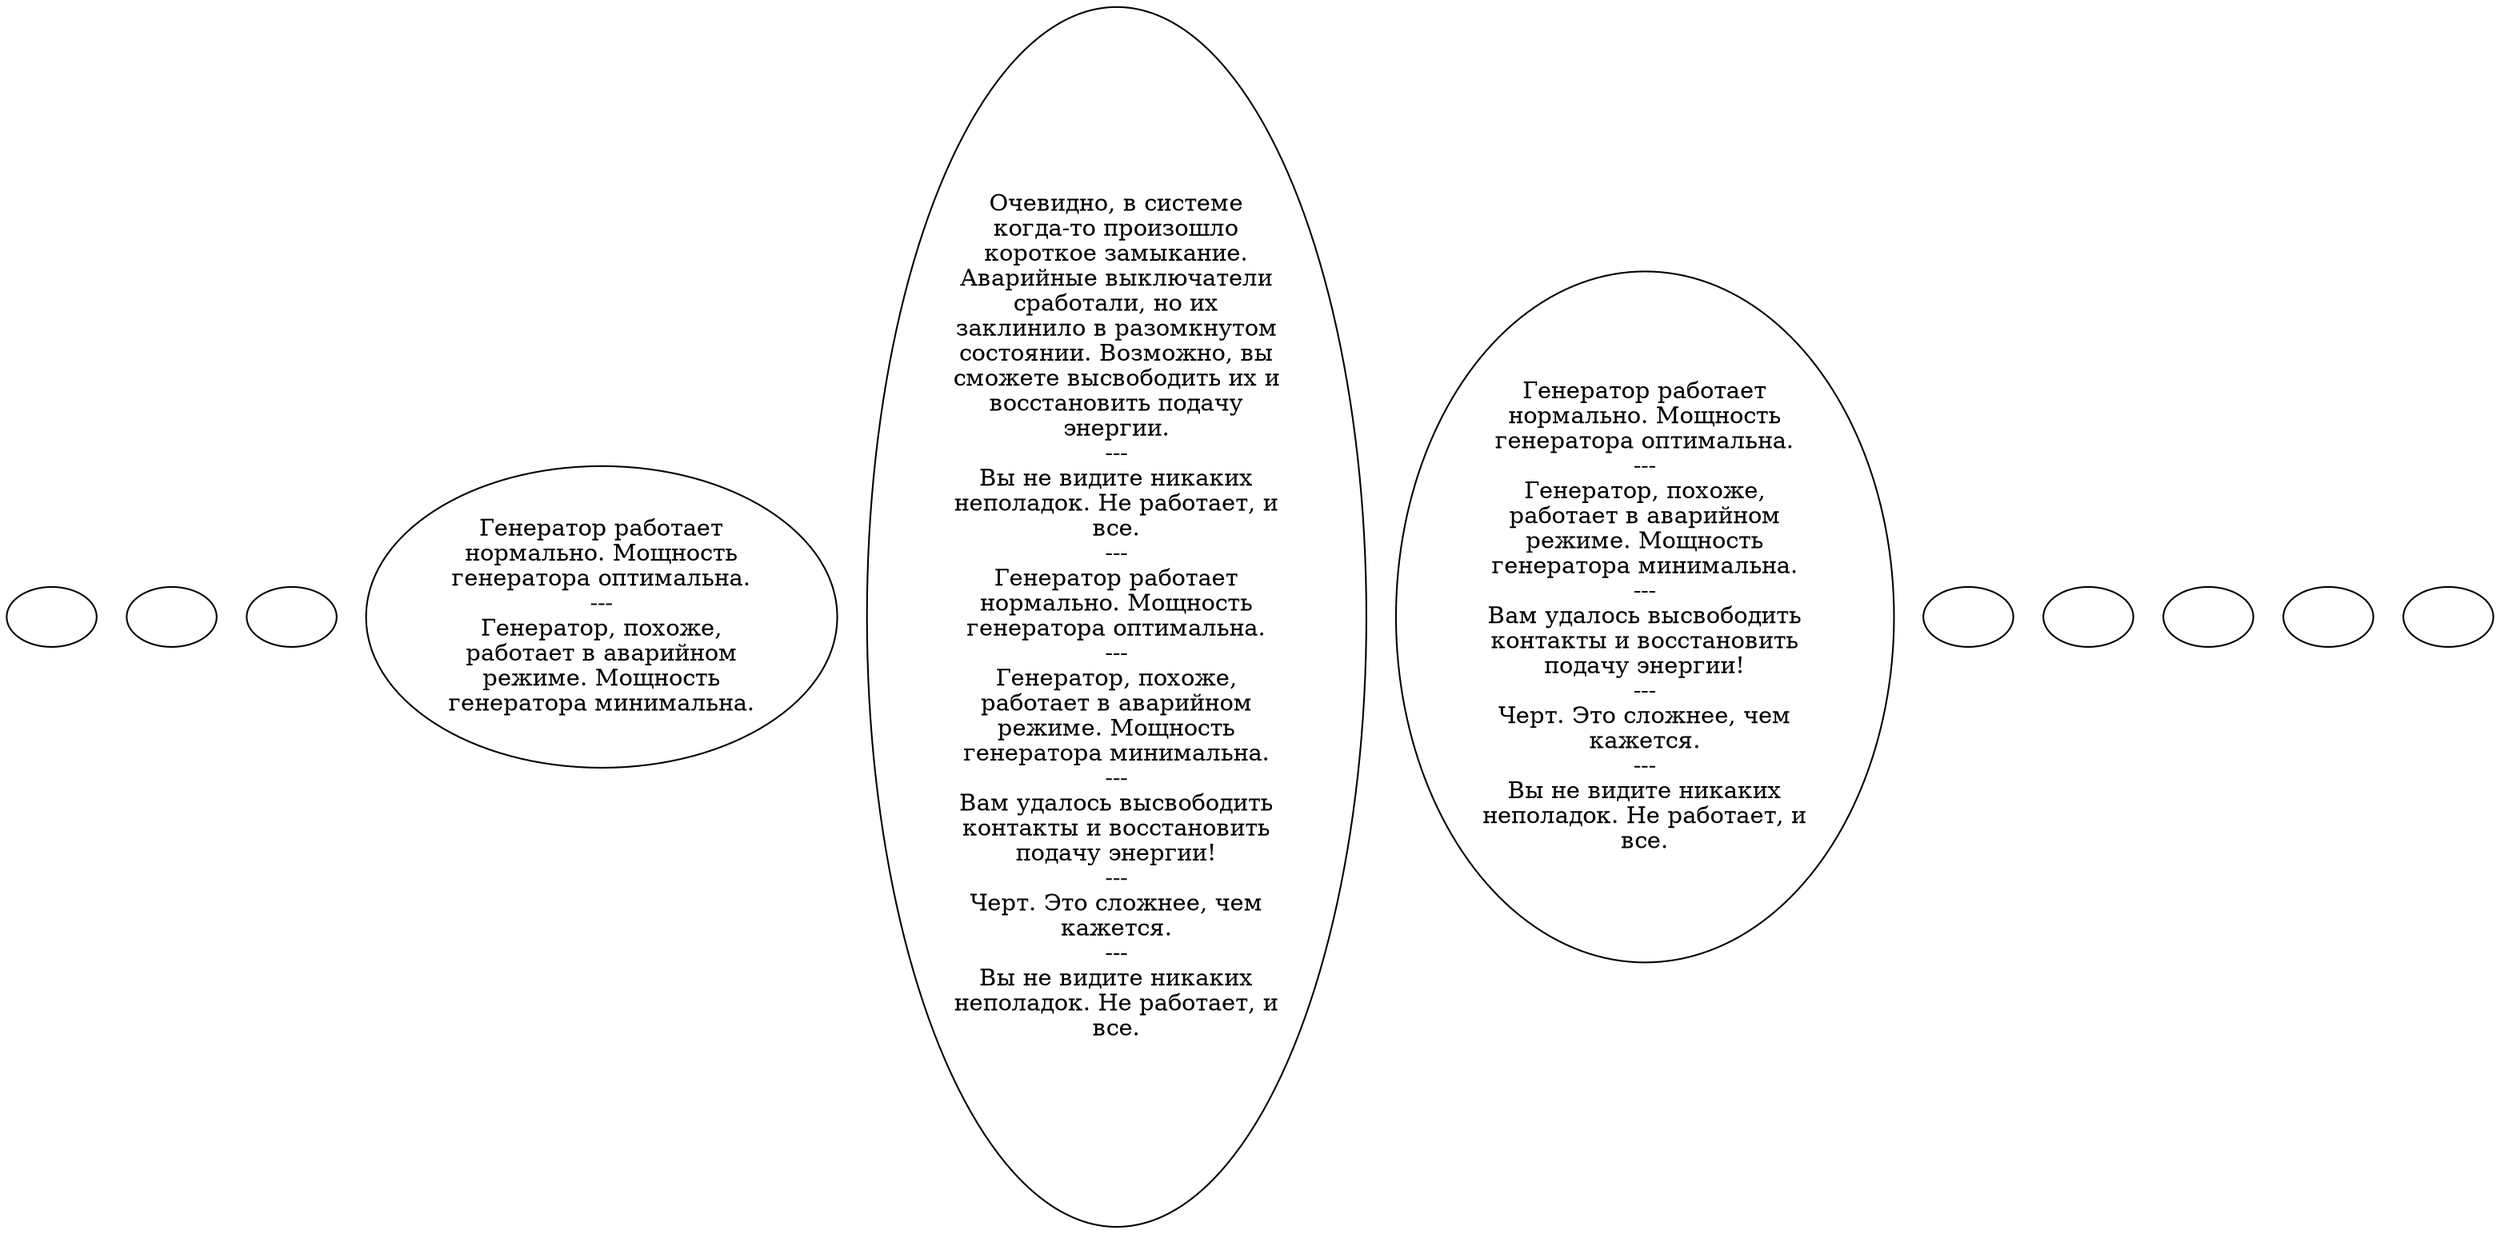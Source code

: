 digraph bspower {
  "start" [style=filled       fillcolor="#FFFFFF"       color="#000000"]
  "start" [label=""]
  "use_p_proc" [style=filled       fillcolor="#FFFFFF"       color="#000000"]
  "use_p_proc" [label=""]
  "look_at_p_proc" [style=filled       fillcolor="#FFFFFF"       color="#000000"]
  "look_at_p_proc" [label=""]
  "description_p_proc" [style=filled       fillcolor="#FFFFFF"       color="#000000"]
  "description_p_proc" [label="Генератор работает\nнормально. Мощность\nгенератора оптимальна.\n---\nГенератор, похоже,\nработает в аварийном\nрежиме. Мощность\nгенератора минимальна."]
  "use_skill_on_p_proc" [style=filled       fillcolor="#FFFFFF"       color="#000000"]
  "use_skill_on_p_proc" [label="Очевидно, в системе\nкогда-то произошло\nкороткое замыкание.\nАварийные выключатели\nсработали, но их\nзаклинило в разомкнутом\nсостоянии. Возможно, вы\nсможете высвободить их и\nвосстановить подачу\nэнергии.\n---\nВы не видите никаких\nнеполадок. Не работает, и\nвсе.\n---\nГенератор работает\nнормально. Мощность\nгенератора оптимальна.\n---\nГенератор, похоже,\nработает в аварийном\nрежиме. Мощность\nгенератора минимальна.\n---\nВам удалось высвободить\nконтакты и восстановить\nподачу энергии!\n---\nЧерт. Это сложнее, чем\nкажется.\n---\nВы не видите никаких\nнеполадок. Не работает, и\nвсе."]
  "use_obj_on_p_proc" [style=filled       fillcolor="#FFFFFF"       color="#000000"]
  "use_obj_on_p_proc" [label="Генератор работает\nнормально. Мощность\nгенератора оптимальна.\n---\nГенератор, похоже,\nработает в аварийном\nрежиме. Мощность\nгенератора минимальна.\n---\nВам удалось высвободить\nконтакты и восстановить\nподачу энергии!\n---\nЧерт. Это сложнее, чем\nкажется.\n---\nВы не видите никаких\nнеполадок. Не работает, и\nвсе."]
  "damage_p_proc" [style=filled       fillcolor="#FFFFFF"       color="#000000"]
  "damage_p_proc" [label=""]
  "map_enter_p_proc" [style=filled       fillcolor="#FFFFFF"       color="#000000"]
  "map_enter_p_proc" [label=""]
  "map_update_p_proc" [style=filled       fillcolor="#FFFFFF"       color="#000000"]
  "map_update_p_proc" [label=""]
  "talk_p_proc" [style=filled       fillcolor="#FFFFFF"       color="#000000"]
  "talk_p_proc" [label=""]
  "timed_event_p_proc" [style=filled       fillcolor="#FFFFFF"       color="#000000"]
  "timed_event_p_proc" [label=""]
}